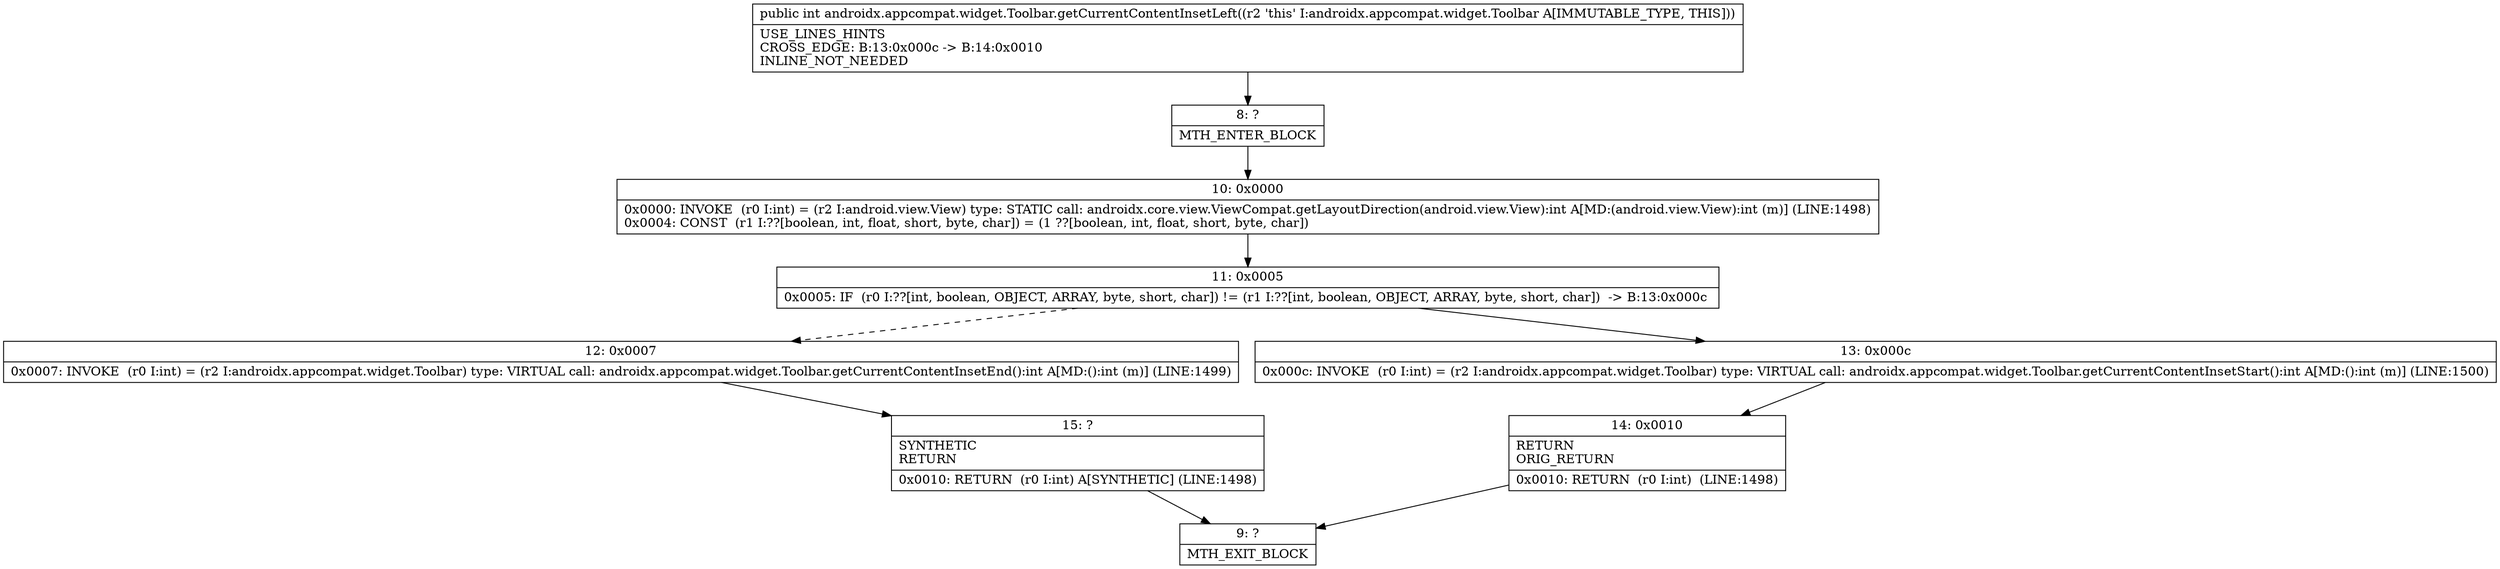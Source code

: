 digraph "CFG forandroidx.appcompat.widget.Toolbar.getCurrentContentInsetLeft()I" {
Node_8 [shape=record,label="{8\:\ ?|MTH_ENTER_BLOCK\l}"];
Node_10 [shape=record,label="{10\:\ 0x0000|0x0000: INVOKE  (r0 I:int) = (r2 I:android.view.View) type: STATIC call: androidx.core.view.ViewCompat.getLayoutDirection(android.view.View):int A[MD:(android.view.View):int (m)] (LINE:1498)\l0x0004: CONST  (r1 I:??[boolean, int, float, short, byte, char]) = (1 ??[boolean, int, float, short, byte, char]) \l}"];
Node_11 [shape=record,label="{11\:\ 0x0005|0x0005: IF  (r0 I:??[int, boolean, OBJECT, ARRAY, byte, short, char]) != (r1 I:??[int, boolean, OBJECT, ARRAY, byte, short, char])  \-\> B:13:0x000c \l}"];
Node_12 [shape=record,label="{12\:\ 0x0007|0x0007: INVOKE  (r0 I:int) = (r2 I:androidx.appcompat.widget.Toolbar) type: VIRTUAL call: androidx.appcompat.widget.Toolbar.getCurrentContentInsetEnd():int A[MD:():int (m)] (LINE:1499)\l}"];
Node_15 [shape=record,label="{15\:\ ?|SYNTHETIC\lRETURN\l|0x0010: RETURN  (r0 I:int) A[SYNTHETIC] (LINE:1498)\l}"];
Node_9 [shape=record,label="{9\:\ ?|MTH_EXIT_BLOCK\l}"];
Node_13 [shape=record,label="{13\:\ 0x000c|0x000c: INVOKE  (r0 I:int) = (r2 I:androidx.appcompat.widget.Toolbar) type: VIRTUAL call: androidx.appcompat.widget.Toolbar.getCurrentContentInsetStart():int A[MD:():int (m)] (LINE:1500)\l}"];
Node_14 [shape=record,label="{14\:\ 0x0010|RETURN\lORIG_RETURN\l|0x0010: RETURN  (r0 I:int)  (LINE:1498)\l}"];
MethodNode[shape=record,label="{public int androidx.appcompat.widget.Toolbar.getCurrentContentInsetLeft((r2 'this' I:androidx.appcompat.widget.Toolbar A[IMMUTABLE_TYPE, THIS]))  | USE_LINES_HINTS\lCROSS_EDGE: B:13:0x000c \-\> B:14:0x0010\lINLINE_NOT_NEEDED\l}"];
MethodNode -> Node_8;Node_8 -> Node_10;
Node_10 -> Node_11;
Node_11 -> Node_12[style=dashed];
Node_11 -> Node_13;
Node_12 -> Node_15;
Node_15 -> Node_9;
Node_13 -> Node_14;
Node_14 -> Node_9;
}

